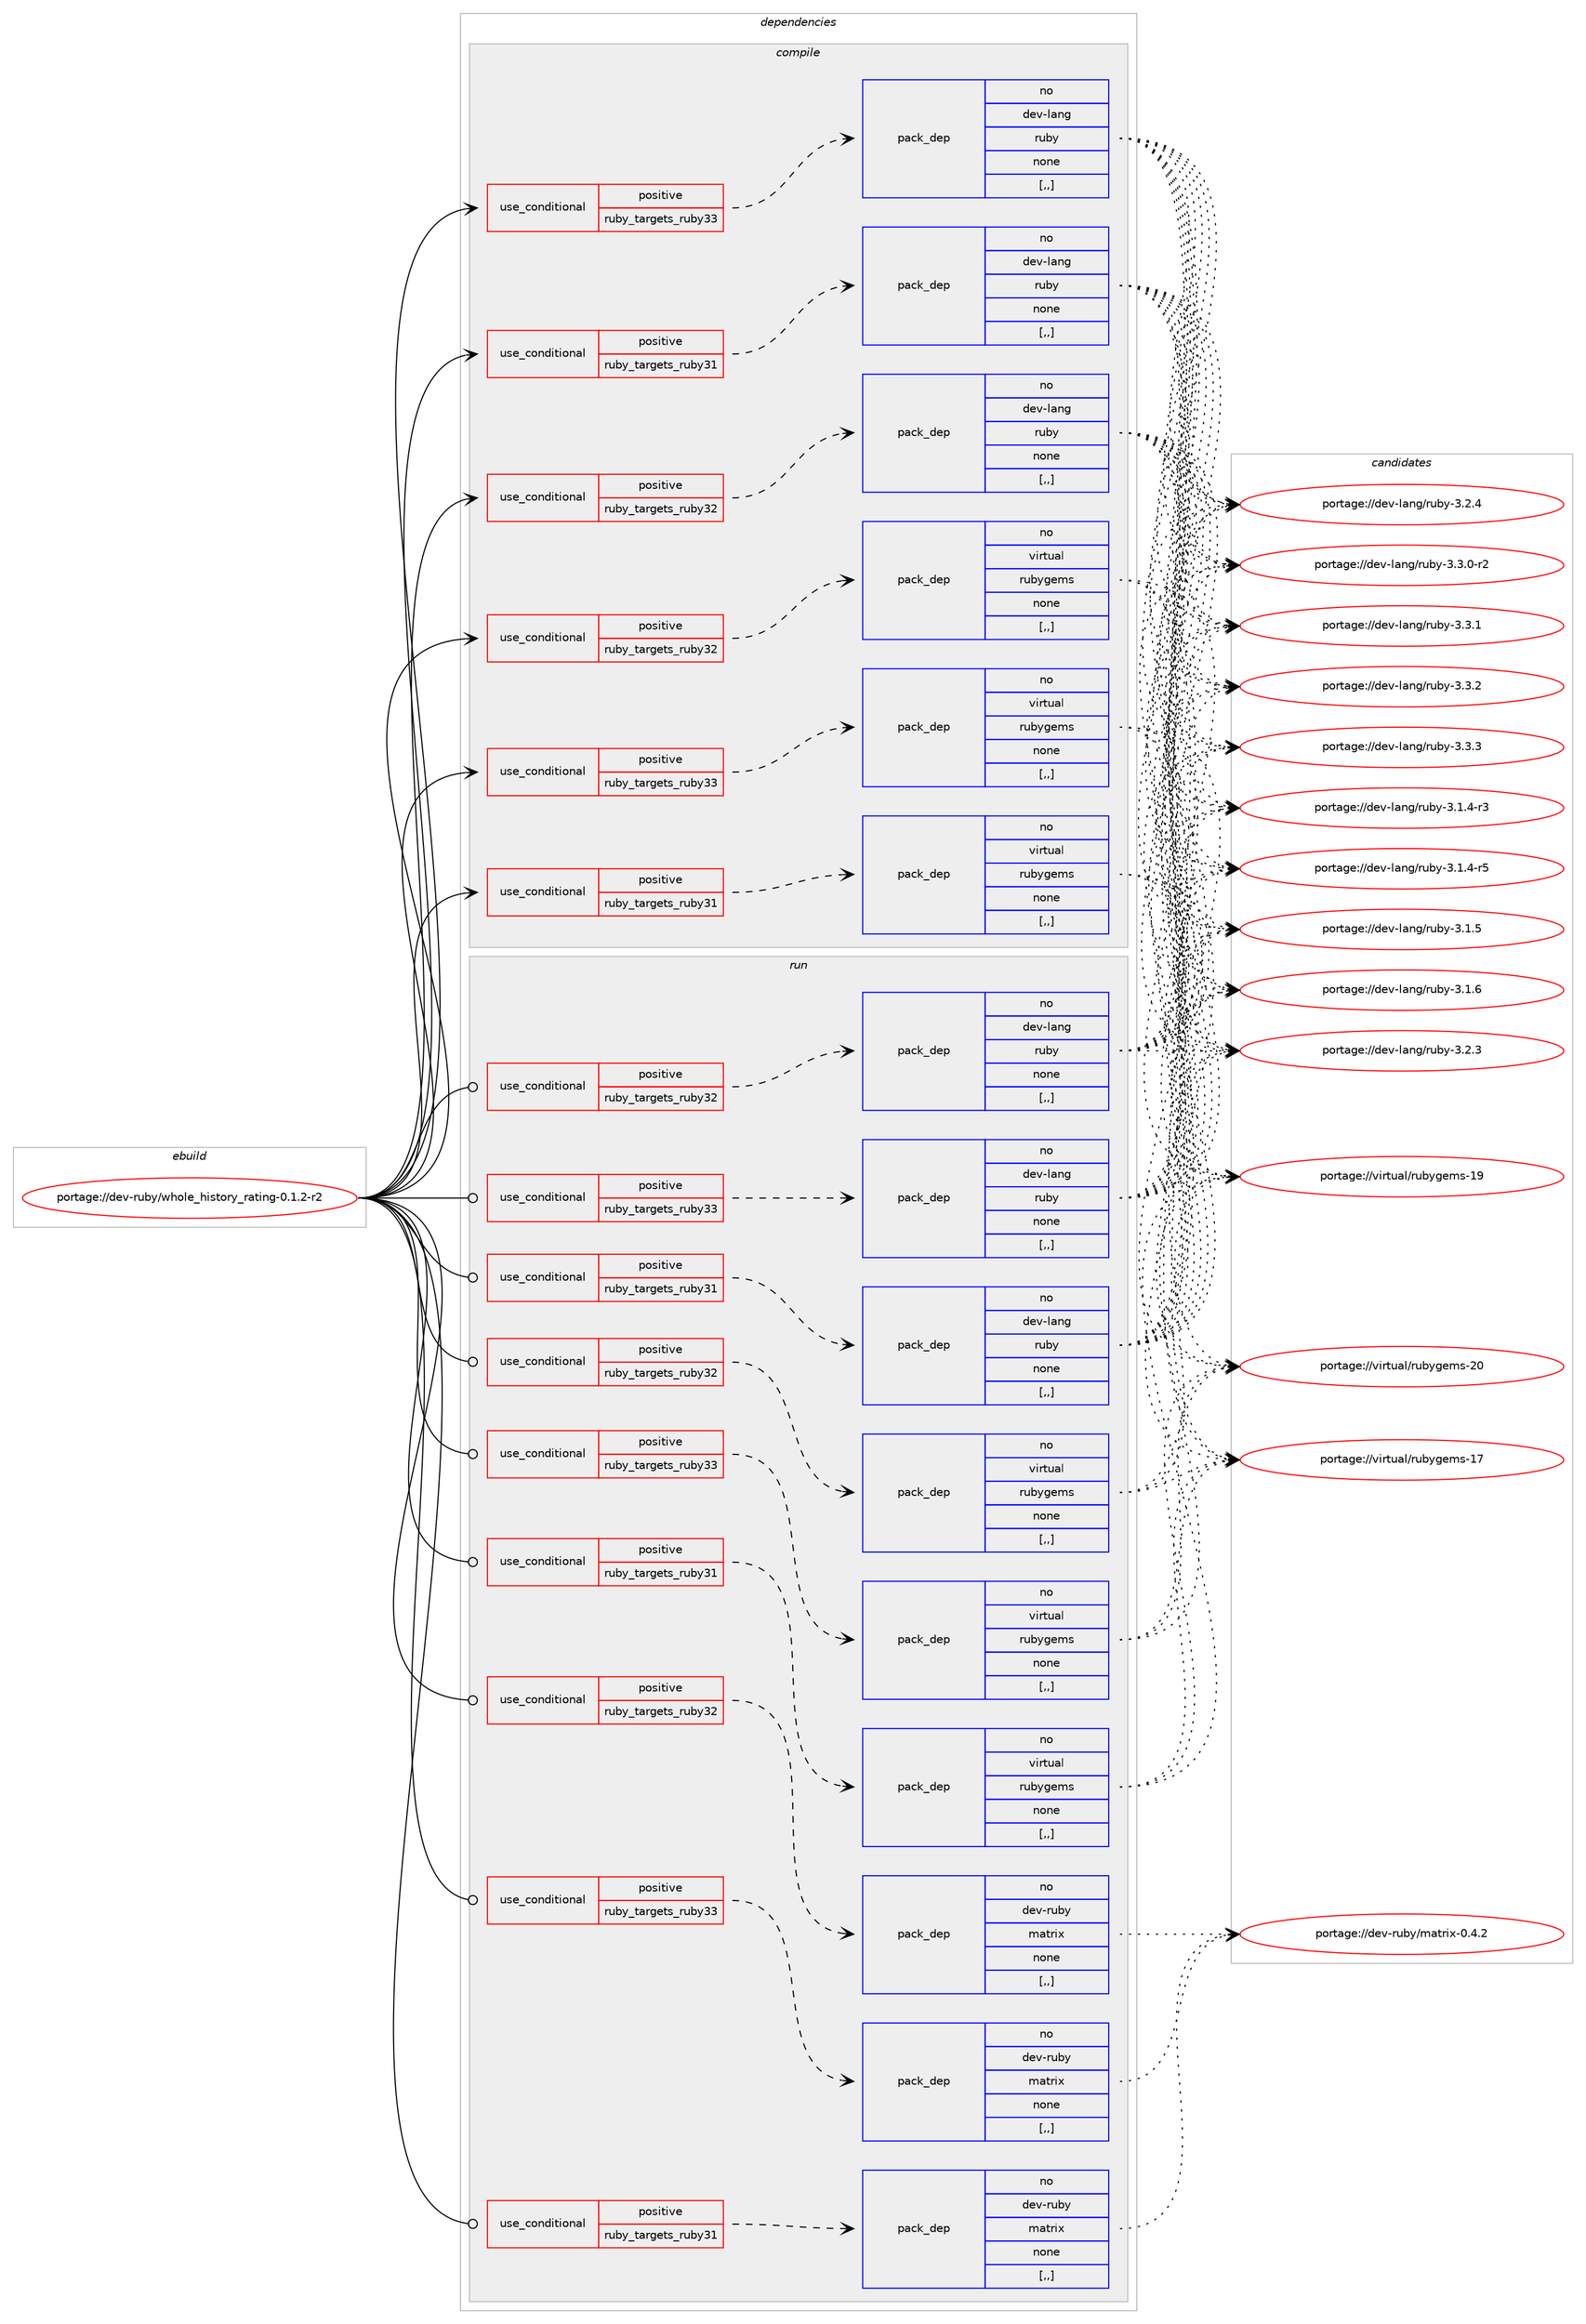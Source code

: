 digraph prolog {

# *************
# Graph options
# *************

newrank=true;
concentrate=true;
compound=true;
graph [rankdir=LR,fontname=Helvetica,fontsize=10,ranksep=1.5];#, ranksep=2.5, nodesep=0.2];
edge  [arrowhead=vee];
node  [fontname=Helvetica,fontsize=10];

# **********
# The ebuild
# **********

subgraph cluster_leftcol {
color=gray;
rank=same;
label=<<i>ebuild</i>>;
id [label="portage://dev-ruby/whole_history_rating-0.1.2-r2", color=red, width=4, href="../dev-ruby/whole_history_rating-0.1.2-r2.svg"];
}

# ****************
# The dependencies
# ****************

subgraph cluster_midcol {
color=gray;
label=<<i>dependencies</i>>;
subgraph cluster_compile {
fillcolor="#eeeeee";
style=filled;
label=<<i>compile</i>>;
subgraph cond57297 {
dependency203489 [label=<<TABLE BORDER="0" CELLBORDER="1" CELLSPACING="0" CELLPADDING="4"><TR><TD ROWSPAN="3" CELLPADDING="10">use_conditional</TD></TR><TR><TD>positive</TD></TR><TR><TD>ruby_targets_ruby31</TD></TR></TABLE>>, shape=none, color=red];
subgraph pack144820 {
dependency203490 [label=<<TABLE BORDER="0" CELLBORDER="1" CELLSPACING="0" CELLPADDING="4" WIDTH="220"><TR><TD ROWSPAN="6" CELLPADDING="30">pack_dep</TD></TR><TR><TD WIDTH="110">no</TD></TR><TR><TD>dev-lang</TD></TR><TR><TD>ruby</TD></TR><TR><TD>none</TD></TR><TR><TD>[,,]</TD></TR></TABLE>>, shape=none, color=blue];
}
dependency203489:e -> dependency203490:w [weight=20,style="dashed",arrowhead="vee"];
}
id:e -> dependency203489:w [weight=20,style="solid",arrowhead="vee"];
subgraph cond57298 {
dependency203491 [label=<<TABLE BORDER="0" CELLBORDER="1" CELLSPACING="0" CELLPADDING="4"><TR><TD ROWSPAN="3" CELLPADDING="10">use_conditional</TD></TR><TR><TD>positive</TD></TR><TR><TD>ruby_targets_ruby31</TD></TR></TABLE>>, shape=none, color=red];
subgraph pack144821 {
dependency203492 [label=<<TABLE BORDER="0" CELLBORDER="1" CELLSPACING="0" CELLPADDING="4" WIDTH="220"><TR><TD ROWSPAN="6" CELLPADDING="30">pack_dep</TD></TR><TR><TD WIDTH="110">no</TD></TR><TR><TD>virtual</TD></TR><TR><TD>rubygems</TD></TR><TR><TD>none</TD></TR><TR><TD>[,,]</TD></TR></TABLE>>, shape=none, color=blue];
}
dependency203491:e -> dependency203492:w [weight=20,style="dashed",arrowhead="vee"];
}
id:e -> dependency203491:w [weight=20,style="solid",arrowhead="vee"];
subgraph cond57299 {
dependency203493 [label=<<TABLE BORDER="0" CELLBORDER="1" CELLSPACING="0" CELLPADDING="4"><TR><TD ROWSPAN="3" CELLPADDING="10">use_conditional</TD></TR><TR><TD>positive</TD></TR><TR><TD>ruby_targets_ruby32</TD></TR></TABLE>>, shape=none, color=red];
subgraph pack144822 {
dependency203494 [label=<<TABLE BORDER="0" CELLBORDER="1" CELLSPACING="0" CELLPADDING="4" WIDTH="220"><TR><TD ROWSPAN="6" CELLPADDING="30">pack_dep</TD></TR><TR><TD WIDTH="110">no</TD></TR><TR><TD>dev-lang</TD></TR><TR><TD>ruby</TD></TR><TR><TD>none</TD></TR><TR><TD>[,,]</TD></TR></TABLE>>, shape=none, color=blue];
}
dependency203493:e -> dependency203494:w [weight=20,style="dashed",arrowhead="vee"];
}
id:e -> dependency203493:w [weight=20,style="solid",arrowhead="vee"];
subgraph cond57300 {
dependency203495 [label=<<TABLE BORDER="0" CELLBORDER="1" CELLSPACING="0" CELLPADDING="4"><TR><TD ROWSPAN="3" CELLPADDING="10">use_conditional</TD></TR><TR><TD>positive</TD></TR><TR><TD>ruby_targets_ruby32</TD></TR></TABLE>>, shape=none, color=red];
subgraph pack144823 {
dependency203496 [label=<<TABLE BORDER="0" CELLBORDER="1" CELLSPACING="0" CELLPADDING="4" WIDTH="220"><TR><TD ROWSPAN="6" CELLPADDING="30">pack_dep</TD></TR><TR><TD WIDTH="110">no</TD></TR><TR><TD>virtual</TD></TR><TR><TD>rubygems</TD></TR><TR><TD>none</TD></TR><TR><TD>[,,]</TD></TR></TABLE>>, shape=none, color=blue];
}
dependency203495:e -> dependency203496:w [weight=20,style="dashed",arrowhead="vee"];
}
id:e -> dependency203495:w [weight=20,style="solid",arrowhead="vee"];
subgraph cond57301 {
dependency203497 [label=<<TABLE BORDER="0" CELLBORDER="1" CELLSPACING="0" CELLPADDING="4"><TR><TD ROWSPAN="3" CELLPADDING="10">use_conditional</TD></TR><TR><TD>positive</TD></TR><TR><TD>ruby_targets_ruby33</TD></TR></TABLE>>, shape=none, color=red];
subgraph pack144824 {
dependency203498 [label=<<TABLE BORDER="0" CELLBORDER="1" CELLSPACING="0" CELLPADDING="4" WIDTH="220"><TR><TD ROWSPAN="6" CELLPADDING="30">pack_dep</TD></TR><TR><TD WIDTH="110">no</TD></TR><TR><TD>dev-lang</TD></TR><TR><TD>ruby</TD></TR><TR><TD>none</TD></TR><TR><TD>[,,]</TD></TR></TABLE>>, shape=none, color=blue];
}
dependency203497:e -> dependency203498:w [weight=20,style="dashed",arrowhead="vee"];
}
id:e -> dependency203497:w [weight=20,style="solid",arrowhead="vee"];
subgraph cond57302 {
dependency203499 [label=<<TABLE BORDER="0" CELLBORDER="1" CELLSPACING="0" CELLPADDING="4"><TR><TD ROWSPAN="3" CELLPADDING="10">use_conditional</TD></TR><TR><TD>positive</TD></TR><TR><TD>ruby_targets_ruby33</TD></TR></TABLE>>, shape=none, color=red];
subgraph pack144825 {
dependency203500 [label=<<TABLE BORDER="0" CELLBORDER="1" CELLSPACING="0" CELLPADDING="4" WIDTH="220"><TR><TD ROWSPAN="6" CELLPADDING="30">pack_dep</TD></TR><TR><TD WIDTH="110">no</TD></TR><TR><TD>virtual</TD></TR><TR><TD>rubygems</TD></TR><TR><TD>none</TD></TR><TR><TD>[,,]</TD></TR></TABLE>>, shape=none, color=blue];
}
dependency203499:e -> dependency203500:w [weight=20,style="dashed",arrowhead="vee"];
}
id:e -> dependency203499:w [weight=20,style="solid",arrowhead="vee"];
}
subgraph cluster_compileandrun {
fillcolor="#eeeeee";
style=filled;
label=<<i>compile and run</i>>;
}
subgraph cluster_run {
fillcolor="#eeeeee";
style=filled;
label=<<i>run</i>>;
subgraph cond57303 {
dependency203501 [label=<<TABLE BORDER="0" CELLBORDER="1" CELLSPACING="0" CELLPADDING="4"><TR><TD ROWSPAN="3" CELLPADDING="10">use_conditional</TD></TR><TR><TD>positive</TD></TR><TR><TD>ruby_targets_ruby31</TD></TR></TABLE>>, shape=none, color=red];
subgraph pack144826 {
dependency203502 [label=<<TABLE BORDER="0" CELLBORDER="1" CELLSPACING="0" CELLPADDING="4" WIDTH="220"><TR><TD ROWSPAN="6" CELLPADDING="30">pack_dep</TD></TR><TR><TD WIDTH="110">no</TD></TR><TR><TD>dev-lang</TD></TR><TR><TD>ruby</TD></TR><TR><TD>none</TD></TR><TR><TD>[,,]</TD></TR></TABLE>>, shape=none, color=blue];
}
dependency203501:e -> dependency203502:w [weight=20,style="dashed",arrowhead="vee"];
}
id:e -> dependency203501:w [weight=20,style="solid",arrowhead="odot"];
subgraph cond57304 {
dependency203503 [label=<<TABLE BORDER="0" CELLBORDER="1" CELLSPACING="0" CELLPADDING="4"><TR><TD ROWSPAN="3" CELLPADDING="10">use_conditional</TD></TR><TR><TD>positive</TD></TR><TR><TD>ruby_targets_ruby31</TD></TR></TABLE>>, shape=none, color=red];
subgraph pack144827 {
dependency203504 [label=<<TABLE BORDER="0" CELLBORDER="1" CELLSPACING="0" CELLPADDING="4" WIDTH="220"><TR><TD ROWSPAN="6" CELLPADDING="30">pack_dep</TD></TR><TR><TD WIDTH="110">no</TD></TR><TR><TD>dev-ruby</TD></TR><TR><TD>matrix</TD></TR><TR><TD>none</TD></TR><TR><TD>[,,]</TD></TR></TABLE>>, shape=none, color=blue];
}
dependency203503:e -> dependency203504:w [weight=20,style="dashed",arrowhead="vee"];
}
id:e -> dependency203503:w [weight=20,style="solid",arrowhead="odot"];
subgraph cond57305 {
dependency203505 [label=<<TABLE BORDER="0" CELLBORDER="1" CELLSPACING="0" CELLPADDING="4"><TR><TD ROWSPAN="3" CELLPADDING="10">use_conditional</TD></TR><TR><TD>positive</TD></TR><TR><TD>ruby_targets_ruby31</TD></TR></TABLE>>, shape=none, color=red];
subgraph pack144828 {
dependency203506 [label=<<TABLE BORDER="0" CELLBORDER="1" CELLSPACING="0" CELLPADDING="4" WIDTH="220"><TR><TD ROWSPAN="6" CELLPADDING="30">pack_dep</TD></TR><TR><TD WIDTH="110">no</TD></TR><TR><TD>virtual</TD></TR><TR><TD>rubygems</TD></TR><TR><TD>none</TD></TR><TR><TD>[,,]</TD></TR></TABLE>>, shape=none, color=blue];
}
dependency203505:e -> dependency203506:w [weight=20,style="dashed",arrowhead="vee"];
}
id:e -> dependency203505:w [weight=20,style="solid",arrowhead="odot"];
subgraph cond57306 {
dependency203507 [label=<<TABLE BORDER="0" CELLBORDER="1" CELLSPACING="0" CELLPADDING="4"><TR><TD ROWSPAN="3" CELLPADDING="10">use_conditional</TD></TR><TR><TD>positive</TD></TR><TR><TD>ruby_targets_ruby32</TD></TR></TABLE>>, shape=none, color=red];
subgraph pack144829 {
dependency203508 [label=<<TABLE BORDER="0" CELLBORDER="1" CELLSPACING="0" CELLPADDING="4" WIDTH="220"><TR><TD ROWSPAN="6" CELLPADDING="30">pack_dep</TD></TR><TR><TD WIDTH="110">no</TD></TR><TR><TD>dev-lang</TD></TR><TR><TD>ruby</TD></TR><TR><TD>none</TD></TR><TR><TD>[,,]</TD></TR></TABLE>>, shape=none, color=blue];
}
dependency203507:e -> dependency203508:w [weight=20,style="dashed",arrowhead="vee"];
}
id:e -> dependency203507:w [weight=20,style="solid",arrowhead="odot"];
subgraph cond57307 {
dependency203509 [label=<<TABLE BORDER="0" CELLBORDER="1" CELLSPACING="0" CELLPADDING="4"><TR><TD ROWSPAN="3" CELLPADDING="10">use_conditional</TD></TR><TR><TD>positive</TD></TR><TR><TD>ruby_targets_ruby32</TD></TR></TABLE>>, shape=none, color=red];
subgraph pack144830 {
dependency203510 [label=<<TABLE BORDER="0" CELLBORDER="1" CELLSPACING="0" CELLPADDING="4" WIDTH="220"><TR><TD ROWSPAN="6" CELLPADDING="30">pack_dep</TD></TR><TR><TD WIDTH="110">no</TD></TR><TR><TD>dev-ruby</TD></TR><TR><TD>matrix</TD></TR><TR><TD>none</TD></TR><TR><TD>[,,]</TD></TR></TABLE>>, shape=none, color=blue];
}
dependency203509:e -> dependency203510:w [weight=20,style="dashed",arrowhead="vee"];
}
id:e -> dependency203509:w [weight=20,style="solid",arrowhead="odot"];
subgraph cond57308 {
dependency203511 [label=<<TABLE BORDER="0" CELLBORDER="1" CELLSPACING="0" CELLPADDING="4"><TR><TD ROWSPAN="3" CELLPADDING="10">use_conditional</TD></TR><TR><TD>positive</TD></TR><TR><TD>ruby_targets_ruby32</TD></TR></TABLE>>, shape=none, color=red];
subgraph pack144831 {
dependency203512 [label=<<TABLE BORDER="0" CELLBORDER="1" CELLSPACING="0" CELLPADDING="4" WIDTH="220"><TR><TD ROWSPAN="6" CELLPADDING="30">pack_dep</TD></TR><TR><TD WIDTH="110">no</TD></TR><TR><TD>virtual</TD></TR><TR><TD>rubygems</TD></TR><TR><TD>none</TD></TR><TR><TD>[,,]</TD></TR></TABLE>>, shape=none, color=blue];
}
dependency203511:e -> dependency203512:w [weight=20,style="dashed",arrowhead="vee"];
}
id:e -> dependency203511:w [weight=20,style="solid",arrowhead="odot"];
subgraph cond57309 {
dependency203513 [label=<<TABLE BORDER="0" CELLBORDER="1" CELLSPACING="0" CELLPADDING="4"><TR><TD ROWSPAN="3" CELLPADDING="10">use_conditional</TD></TR><TR><TD>positive</TD></TR><TR><TD>ruby_targets_ruby33</TD></TR></TABLE>>, shape=none, color=red];
subgraph pack144832 {
dependency203514 [label=<<TABLE BORDER="0" CELLBORDER="1" CELLSPACING="0" CELLPADDING="4" WIDTH="220"><TR><TD ROWSPAN="6" CELLPADDING="30">pack_dep</TD></TR><TR><TD WIDTH="110">no</TD></TR><TR><TD>dev-lang</TD></TR><TR><TD>ruby</TD></TR><TR><TD>none</TD></TR><TR><TD>[,,]</TD></TR></TABLE>>, shape=none, color=blue];
}
dependency203513:e -> dependency203514:w [weight=20,style="dashed",arrowhead="vee"];
}
id:e -> dependency203513:w [weight=20,style="solid",arrowhead="odot"];
subgraph cond57310 {
dependency203515 [label=<<TABLE BORDER="0" CELLBORDER="1" CELLSPACING="0" CELLPADDING="4"><TR><TD ROWSPAN="3" CELLPADDING="10">use_conditional</TD></TR><TR><TD>positive</TD></TR><TR><TD>ruby_targets_ruby33</TD></TR></TABLE>>, shape=none, color=red];
subgraph pack144833 {
dependency203516 [label=<<TABLE BORDER="0" CELLBORDER="1" CELLSPACING="0" CELLPADDING="4" WIDTH="220"><TR><TD ROWSPAN="6" CELLPADDING="30">pack_dep</TD></TR><TR><TD WIDTH="110">no</TD></TR><TR><TD>dev-ruby</TD></TR><TR><TD>matrix</TD></TR><TR><TD>none</TD></TR><TR><TD>[,,]</TD></TR></TABLE>>, shape=none, color=blue];
}
dependency203515:e -> dependency203516:w [weight=20,style="dashed",arrowhead="vee"];
}
id:e -> dependency203515:w [weight=20,style="solid",arrowhead="odot"];
subgraph cond57311 {
dependency203517 [label=<<TABLE BORDER="0" CELLBORDER="1" CELLSPACING="0" CELLPADDING="4"><TR><TD ROWSPAN="3" CELLPADDING="10">use_conditional</TD></TR><TR><TD>positive</TD></TR><TR><TD>ruby_targets_ruby33</TD></TR></TABLE>>, shape=none, color=red];
subgraph pack144834 {
dependency203518 [label=<<TABLE BORDER="0" CELLBORDER="1" CELLSPACING="0" CELLPADDING="4" WIDTH="220"><TR><TD ROWSPAN="6" CELLPADDING="30">pack_dep</TD></TR><TR><TD WIDTH="110">no</TD></TR><TR><TD>virtual</TD></TR><TR><TD>rubygems</TD></TR><TR><TD>none</TD></TR><TR><TD>[,,]</TD></TR></TABLE>>, shape=none, color=blue];
}
dependency203517:e -> dependency203518:w [weight=20,style="dashed",arrowhead="vee"];
}
id:e -> dependency203517:w [weight=20,style="solid",arrowhead="odot"];
}
}

# **************
# The candidates
# **************

subgraph cluster_choices {
rank=same;
color=gray;
label=<<i>candidates</i>>;

subgraph choice144820 {
color=black;
nodesep=1;
choice100101118451089711010347114117981214551464946524511451 [label="portage://dev-lang/ruby-3.1.4-r3", color=red, width=4,href="../dev-lang/ruby-3.1.4-r3.svg"];
choice100101118451089711010347114117981214551464946524511453 [label="portage://dev-lang/ruby-3.1.4-r5", color=red, width=4,href="../dev-lang/ruby-3.1.4-r5.svg"];
choice10010111845108971101034711411798121455146494653 [label="portage://dev-lang/ruby-3.1.5", color=red, width=4,href="../dev-lang/ruby-3.1.5.svg"];
choice10010111845108971101034711411798121455146494654 [label="portage://dev-lang/ruby-3.1.6", color=red, width=4,href="../dev-lang/ruby-3.1.6.svg"];
choice10010111845108971101034711411798121455146504651 [label="portage://dev-lang/ruby-3.2.3", color=red, width=4,href="../dev-lang/ruby-3.2.3.svg"];
choice10010111845108971101034711411798121455146504652 [label="portage://dev-lang/ruby-3.2.4", color=red, width=4,href="../dev-lang/ruby-3.2.4.svg"];
choice100101118451089711010347114117981214551465146484511450 [label="portage://dev-lang/ruby-3.3.0-r2", color=red, width=4,href="../dev-lang/ruby-3.3.0-r2.svg"];
choice10010111845108971101034711411798121455146514649 [label="portage://dev-lang/ruby-3.3.1", color=red, width=4,href="../dev-lang/ruby-3.3.1.svg"];
choice10010111845108971101034711411798121455146514650 [label="portage://dev-lang/ruby-3.3.2", color=red, width=4,href="../dev-lang/ruby-3.3.2.svg"];
choice10010111845108971101034711411798121455146514651 [label="portage://dev-lang/ruby-3.3.3", color=red, width=4,href="../dev-lang/ruby-3.3.3.svg"];
dependency203490:e -> choice100101118451089711010347114117981214551464946524511451:w [style=dotted,weight="100"];
dependency203490:e -> choice100101118451089711010347114117981214551464946524511453:w [style=dotted,weight="100"];
dependency203490:e -> choice10010111845108971101034711411798121455146494653:w [style=dotted,weight="100"];
dependency203490:e -> choice10010111845108971101034711411798121455146494654:w [style=dotted,weight="100"];
dependency203490:e -> choice10010111845108971101034711411798121455146504651:w [style=dotted,weight="100"];
dependency203490:e -> choice10010111845108971101034711411798121455146504652:w [style=dotted,weight="100"];
dependency203490:e -> choice100101118451089711010347114117981214551465146484511450:w [style=dotted,weight="100"];
dependency203490:e -> choice10010111845108971101034711411798121455146514649:w [style=dotted,weight="100"];
dependency203490:e -> choice10010111845108971101034711411798121455146514650:w [style=dotted,weight="100"];
dependency203490:e -> choice10010111845108971101034711411798121455146514651:w [style=dotted,weight="100"];
}
subgraph choice144821 {
color=black;
nodesep=1;
choice118105114116117971084711411798121103101109115454955 [label="portage://virtual/rubygems-17", color=red, width=4,href="../virtual/rubygems-17.svg"];
choice118105114116117971084711411798121103101109115454957 [label="portage://virtual/rubygems-19", color=red, width=4,href="../virtual/rubygems-19.svg"];
choice118105114116117971084711411798121103101109115455048 [label="portage://virtual/rubygems-20", color=red, width=4,href="../virtual/rubygems-20.svg"];
dependency203492:e -> choice118105114116117971084711411798121103101109115454955:w [style=dotted,weight="100"];
dependency203492:e -> choice118105114116117971084711411798121103101109115454957:w [style=dotted,weight="100"];
dependency203492:e -> choice118105114116117971084711411798121103101109115455048:w [style=dotted,weight="100"];
}
subgraph choice144822 {
color=black;
nodesep=1;
choice100101118451089711010347114117981214551464946524511451 [label="portage://dev-lang/ruby-3.1.4-r3", color=red, width=4,href="../dev-lang/ruby-3.1.4-r3.svg"];
choice100101118451089711010347114117981214551464946524511453 [label="portage://dev-lang/ruby-3.1.4-r5", color=red, width=4,href="../dev-lang/ruby-3.1.4-r5.svg"];
choice10010111845108971101034711411798121455146494653 [label="portage://dev-lang/ruby-3.1.5", color=red, width=4,href="../dev-lang/ruby-3.1.5.svg"];
choice10010111845108971101034711411798121455146494654 [label="portage://dev-lang/ruby-3.1.6", color=red, width=4,href="../dev-lang/ruby-3.1.6.svg"];
choice10010111845108971101034711411798121455146504651 [label="portage://dev-lang/ruby-3.2.3", color=red, width=4,href="../dev-lang/ruby-3.2.3.svg"];
choice10010111845108971101034711411798121455146504652 [label="portage://dev-lang/ruby-3.2.4", color=red, width=4,href="../dev-lang/ruby-3.2.4.svg"];
choice100101118451089711010347114117981214551465146484511450 [label="portage://dev-lang/ruby-3.3.0-r2", color=red, width=4,href="../dev-lang/ruby-3.3.0-r2.svg"];
choice10010111845108971101034711411798121455146514649 [label="portage://dev-lang/ruby-3.3.1", color=red, width=4,href="../dev-lang/ruby-3.3.1.svg"];
choice10010111845108971101034711411798121455146514650 [label="portage://dev-lang/ruby-3.3.2", color=red, width=4,href="../dev-lang/ruby-3.3.2.svg"];
choice10010111845108971101034711411798121455146514651 [label="portage://dev-lang/ruby-3.3.3", color=red, width=4,href="../dev-lang/ruby-3.3.3.svg"];
dependency203494:e -> choice100101118451089711010347114117981214551464946524511451:w [style=dotted,weight="100"];
dependency203494:e -> choice100101118451089711010347114117981214551464946524511453:w [style=dotted,weight="100"];
dependency203494:e -> choice10010111845108971101034711411798121455146494653:w [style=dotted,weight="100"];
dependency203494:e -> choice10010111845108971101034711411798121455146494654:w [style=dotted,weight="100"];
dependency203494:e -> choice10010111845108971101034711411798121455146504651:w [style=dotted,weight="100"];
dependency203494:e -> choice10010111845108971101034711411798121455146504652:w [style=dotted,weight="100"];
dependency203494:e -> choice100101118451089711010347114117981214551465146484511450:w [style=dotted,weight="100"];
dependency203494:e -> choice10010111845108971101034711411798121455146514649:w [style=dotted,weight="100"];
dependency203494:e -> choice10010111845108971101034711411798121455146514650:w [style=dotted,weight="100"];
dependency203494:e -> choice10010111845108971101034711411798121455146514651:w [style=dotted,weight="100"];
}
subgraph choice144823 {
color=black;
nodesep=1;
choice118105114116117971084711411798121103101109115454955 [label="portage://virtual/rubygems-17", color=red, width=4,href="../virtual/rubygems-17.svg"];
choice118105114116117971084711411798121103101109115454957 [label="portage://virtual/rubygems-19", color=red, width=4,href="../virtual/rubygems-19.svg"];
choice118105114116117971084711411798121103101109115455048 [label="portage://virtual/rubygems-20", color=red, width=4,href="../virtual/rubygems-20.svg"];
dependency203496:e -> choice118105114116117971084711411798121103101109115454955:w [style=dotted,weight="100"];
dependency203496:e -> choice118105114116117971084711411798121103101109115454957:w [style=dotted,weight="100"];
dependency203496:e -> choice118105114116117971084711411798121103101109115455048:w [style=dotted,weight="100"];
}
subgraph choice144824 {
color=black;
nodesep=1;
choice100101118451089711010347114117981214551464946524511451 [label="portage://dev-lang/ruby-3.1.4-r3", color=red, width=4,href="../dev-lang/ruby-3.1.4-r3.svg"];
choice100101118451089711010347114117981214551464946524511453 [label="portage://dev-lang/ruby-3.1.4-r5", color=red, width=4,href="../dev-lang/ruby-3.1.4-r5.svg"];
choice10010111845108971101034711411798121455146494653 [label="portage://dev-lang/ruby-3.1.5", color=red, width=4,href="../dev-lang/ruby-3.1.5.svg"];
choice10010111845108971101034711411798121455146494654 [label="portage://dev-lang/ruby-3.1.6", color=red, width=4,href="../dev-lang/ruby-3.1.6.svg"];
choice10010111845108971101034711411798121455146504651 [label="portage://dev-lang/ruby-3.2.3", color=red, width=4,href="../dev-lang/ruby-3.2.3.svg"];
choice10010111845108971101034711411798121455146504652 [label="portage://dev-lang/ruby-3.2.4", color=red, width=4,href="../dev-lang/ruby-3.2.4.svg"];
choice100101118451089711010347114117981214551465146484511450 [label="portage://dev-lang/ruby-3.3.0-r2", color=red, width=4,href="../dev-lang/ruby-3.3.0-r2.svg"];
choice10010111845108971101034711411798121455146514649 [label="portage://dev-lang/ruby-3.3.1", color=red, width=4,href="../dev-lang/ruby-3.3.1.svg"];
choice10010111845108971101034711411798121455146514650 [label="portage://dev-lang/ruby-3.3.2", color=red, width=4,href="../dev-lang/ruby-3.3.2.svg"];
choice10010111845108971101034711411798121455146514651 [label="portage://dev-lang/ruby-3.3.3", color=red, width=4,href="../dev-lang/ruby-3.3.3.svg"];
dependency203498:e -> choice100101118451089711010347114117981214551464946524511451:w [style=dotted,weight="100"];
dependency203498:e -> choice100101118451089711010347114117981214551464946524511453:w [style=dotted,weight="100"];
dependency203498:e -> choice10010111845108971101034711411798121455146494653:w [style=dotted,weight="100"];
dependency203498:e -> choice10010111845108971101034711411798121455146494654:w [style=dotted,weight="100"];
dependency203498:e -> choice10010111845108971101034711411798121455146504651:w [style=dotted,weight="100"];
dependency203498:e -> choice10010111845108971101034711411798121455146504652:w [style=dotted,weight="100"];
dependency203498:e -> choice100101118451089711010347114117981214551465146484511450:w [style=dotted,weight="100"];
dependency203498:e -> choice10010111845108971101034711411798121455146514649:w [style=dotted,weight="100"];
dependency203498:e -> choice10010111845108971101034711411798121455146514650:w [style=dotted,weight="100"];
dependency203498:e -> choice10010111845108971101034711411798121455146514651:w [style=dotted,weight="100"];
}
subgraph choice144825 {
color=black;
nodesep=1;
choice118105114116117971084711411798121103101109115454955 [label="portage://virtual/rubygems-17", color=red, width=4,href="../virtual/rubygems-17.svg"];
choice118105114116117971084711411798121103101109115454957 [label="portage://virtual/rubygems-19", color=red, width=4,href="../virtual/rubygems-19.svg"];
choice118105114116117971084711411798121103101109115455048 [label="portage://virtual/rubygems-20", color=red, width=4,href="../virtual/rubygems-20.svg"];
dependency203500:e -> choice118105114116117971084711411798121103101109115454955:w [style=dotted,weight="100"];
dependency203500:e -> choice118105114116117971084711411798121103101109115454957:w [style=dotted,weight="100"];
dependency203500:e -> choice118105114116117971084711411798121103101109115455048:w [style=dotted,weight="100"];
}
subgraph choice144826 {
color=black;
nodesep=1;
choice100101118451089711010347114117981214551464946524511451 [label="portage://dev-lang/ruby-3.1.4-r3", color=red, width=4,href="../dev-lang/ruby-3.1.4-r3.svg"];
choice100101118451089711010347114117981214551464946524511453 [label="portage://dev-lang/ruby-3.1.4-r5", color=red, width=4,href="../dev-lang/ruby-3.1.4-r5.svg"];
choice10010111845108971101034711411798121455146494653 [label="portage://dev-lang/ruby-3.1.5", color=red, width=4,href="../dev-lang/ruby-3.1.5.svg"];
choice10010111845108971101034711411798121455146494654 [label="portage://dev-lang/ruby-3.1.6", color=red, width=4,href="../dev-lang/ruby-3.1.6.svg"];
choice10010111845108971101034711411798121455146504651 [label="portage://dev-lang/ruby-3.2.3", color=red, width=4,href="../dev-lang/ruby-3.2.3.svg"];
choice10010111845108971101034711411798121455146504652 [label="portage://dev-lang/ruby-3.2.4", color=red, width=4,href="../dev-lang/ruby-3.2.4.svg"];
choice100101118451089711010347114117981214551465146484511450 [label="portage://dev-lang/ruby-3.3.0-r2", color=red, width=4,href="../dev-lang/ruby-3.3.0-r2.svg"];
choice10010111845108971101034711411798121455146514649 [label="portage://dev-lang/ruby-3.3.1", color=red, width=4,href="../dev-lang/ruby-3.3.1.svg"];
choice10010111845108971101034711411798121455146514650 [label="portage://dev-lang/ruby-3.3.2", color=red, width=4,href="../dev-lang/ruby-3.3.2.svg"];
choice10010111845108971101034711411798121455146514651 [label="portage://dev-lang/ruby-3.3.3", color=red, width=4,href="../dev-lang/ruby-3.3.3.svg"];
dependency203502:e -> choice100101118451089711010347114117981214551464946524511451:w [style=dotted,weight="100"];
dependency203502:e -> choice100101118451089711010347114117981214551464946524511453:w [style=dotted,weight="100"];
dependency203502:e -> choice10010111845108971101034711411798121455146494653:w [style=dotted,weight="100"];
dependency203502:e -> choice10010111845108971101034711411798121455146494654:w [style=dotted,weight="100"];
dependency203502:e -> choice10010111845108971101034711411798121455146504651:w [style=dotted,weight="100"];
dependency203502:e -> choice10010111845108971101034711411798121455146504652:w [style=dotted,weight="100"];
dependency203502:e -> choice100101118451089711010347114117981214551465146484511450:w [style=dotted,weight="100"];
dependency203502:e -> choice10010111845108971101034711411798121455146514649:w [style=dotted,weight="100"];
dependency203502:e -> choice10010111845108971101034711411798121455146514650:w [style=dotted,weight="100"];
dependency203502:e -> choice10010111845108971101034711411798121455146514651:w [style=dotted,weight="100"];
}
subgraph choice144827 {
color=black;
nodesep=1;
choice10010111845114117981214710997116114105120454846524650 [label="portage://dev-ruby/matrix-0.4.2", color=red, width=4,href="../dev-ruby/matrix-0.4.2.svg"];
dependency203504:e -> choice10010111845114117981214710997116114105120454846524650:w [style=dotted,weight="100"];
}
subgraph choice144828 {
color=black;
nodesep=1;
choice118105114116117971084711411798121103101109115454955 [label="portage://virtual/rubygems-17", color=red, width=4,href="../virtual/rubygems-17.svg"];
choice118105114116117971084711411798121103101109115454957 [label="portage://virtual/rubygems-19", color=red, width=4,href="../virtual/rubygems-19.svg"];
choice118105114116117971084711411798121103101109115455048 [label="portage://virtual/rubygems-20", color=red, width=4,href="../virtual/rubygems-20.svg"];
dependency203506:e -> choice118105114116117971084711411798121103101109115454955:w [style=dotted,weight="100"];
dependency203506:e -> choice118105114116117971084711411798121103101109115454957:w [style=dotted,weight="100"];
dependency203506:e -> choice118105114116117971084711411798121103101109115455048:w [style=dotted,weight="100"];
}
subgraph choice144829 {
color=black;
nodesep=1;
choice100101118451089711010347114117981214551464946524511451 [label="portage://dev-lang/ruby-3.1.4-r3", color=red, width=4,href="../dev-lang/ruby-3.1.4-r3.svg"];
choice100101118451089711010347114117981214551464946524511453 [label="portage://dev-lang/ruby-3.1.4-r5", color=red, width=4,href="../dev-lang/ruby-3.1.4-r5.svg"];
choice10010111845108971101034711411798121455146494653 [label="portage://dev-lang/ruby-3.1.5", color=red, width=4,href="../dev-lang/ruby-3.1.5.svg"];
choice10010111845108971101034711411798121455146494654 [label="portage://dev-lang/ruby-3.1.6", color=red, width=4,href="../dev-lang/ruby-3.1.6.svg"];
choice10010111845108971101034711411798121455146504651 [label="portage://dev-lang/ruby-3.2.3", color=red, width=4,href="../dev-lang/ruby-3.2.3.svg"];
choice10010111845108971101034711411798121455146504652 [label="portage://dev-lang/ruby-3.2.4", color=red, width=4,href="../dev-lang/ruby-3.2.4.svg"];
choice100101118451089711010347114117981214551465146484511450 [label="portage://dev-lang/ruby-3.3.0-r2", color=red, width=4,href="../dev-lang/ruby-3.3.0-r2.svg"];
choice10010111845108971101034711411798121455146514649 [label="portage://dev-lang/ruby-3.3.1", color=red, width=4,href="../dev-lang/ruby-3.3.1.svg"];
choice10010111845108971101034711411798121455146514650 [label="portage://dev-lang/ruby-3.3.2", color=red, width=4,href="../dev-lang/ruby-3.3.2.svg"];
choice10010111845108971101034711411798121455146514651 [label="portage://dev-lang/ruby-3.3.3", color=red, width=4,href="../dev-lang/ruby-3.3.3.svg"];
dependency203508:e -> choice100101118451089711010347114117981214551464946524511451:w [style=dotted,weight="100"];
dependency203508:e -> choice100101118451089711010347114117981214551464946524511453:w [style=dotted,weight="100"];
dependency203508:e -> choice10010111845108971101034711411798121455146494653:w [style=dotted,weight="100"];
dependency203508:e -> choice10010111845108971101034711411798121455146494654:w [style=dotted,weight="100"];
dependency203508:e -> choice10010111845108971101034711411798121455146504651:w [style=dotted,weight="100"];
dependency203508:e -> choice10010111845108971101034711411798121455146504652:w [style=dotted,weight="100"];
dependency203508:e -> choice100101118451089711010347114117981214551465146484511450:w [style=dotted,weight="100"];
dependency203508:e -> choice10010111845108971101034711411798121455146514649:w [style=dotted,weight="100"];
dependency203508:e -> choice10010111845108971101034711411798121455146514650:w [style=dotted,weight="100"];
dependency203508:e -> choice10010111845108971101034711411798121455146514651:w [style=dotted,weight="100"];
}
subgraph choice144830 {
color=black;
nodesep=1;
choice10010111845114117981214710997116114105120454846524650 [label="portage://dev-ruby/matrix-0.4.2", color=red, width=4,href="../dev-ruby/matrix-0.4.2.svg"];
dependency203510:e -> choice10010111845114117981214710997116114105120454846524650:w [style=dotted,weight="100"];
}
subgraph choice144831 {
color=black;
nodesep=1;
choice118105114116117971084711411798121103101109115454955 [label="portage://virtual/rubygems-17", color=red, width=4,href="../virtual/rubygems-17.svg"];
choice118105114116117971084711411798121103101109115454957 [label="portage://virtual/rubygems-19", color=red, width=4,href="../virtual/rubygems-19.svg"];
choice118105114116117971084711411798121103101109115455048 [label="portage://virtual/rubygems-20", color=red, width=4,href="../virtual/rubygems-20.svg"];
dependency203512:e -> choice118105114116117971084711411798121103101109115454955:w [style=dotted,weight="100"];
dependency203512:e -> choice118105114116117971084711411798121103101109115454957:w [style=dotted,weight="100"];
dependency203512:e -> choice118105114116117971084711411798121103101109115455048:w [style=dotted,weight="100"];
}
subgraph choice144832 {
color=black;
nodesep=1;
choice100101118451089711010347114117981214551464946524511451 [label="portage://dev-lang/ruby-3.1.4-r3", color=red, width=4,href="../dev-lang/ruby-3.1.4-r3.svg"];
choice100101118451089711010347114117981214551464946524511453 [label="portage://dev-lang/ruby-3.1.4-r5", color=red, width=4,href="../dev-lang/ruby-3.1.4-r5.svg"];
choice10010111845108971101034711411798121455146494653 [label="portage://dev-lang/ruby-3.1.5", color=red, width=4,href="../dev-lang/ruby-3.1.5.svg"];
choice10010111845108971101034711411798121455146494654 [label="portage://dev-lang/ruby-3.1.6", color=red, width=4,href="../dev-lang/ruby-3.1.6.svg"];
choice10010111845108971101034711411798121455146504651 [label="portage://dev-lang/ruby-3.2.3", color=red, width=4,href="../dev-lang/ruby-3.2.3.svg"];
choice10010111845108971101034711411798121455146504652 [label="portage://dev-lang/ruby-3.2.4", color=red, width=4,href="../dev-lang/ruby-3.2.4.svg"];
choice100101118451089711010347114117981214551465146484511450 [label="portage://dev-lang/ruby-3.3.0-r2", color=red, width=4,href="../dev-lang/ruby-3.3.0-r2.svg"];
choice10010111845108971101034711411798121455146514649 [label="portage://dev-lang/ruby-3.3.1", color=red, width=4,href="../dev-lang/ruby-3.3.1.svg"];
choice10010111845108971101034711411798121455146514650 [label="portage://dev-lang/ruby-3.3.2", color=red, width=4,href="../dev-lang/ruby-3.3.2.svg"];
choice10010111845108971101034711411798121455146514651 [label="portage://dev-lang/ruby-3.3.3", color=red, width=4,href="../dev-lang/ruby-3.3.3.svg"];
dependency203514:e -> choice100101118451089711010347114117981214551464946524511451:w [style=dotted,weight="100"];
dependency203514:e -> choice100101118451089711010347114117981214551464946524511453:w [style=dotted,weight="100"];
dependency203514:e -> choice10010111845108971101034711411798121455146494653:w [style=dotted,weight="100"];
dependency203514:e -> choice10010111845108971101034711411798121455146494654:w [style=dotted,weight="100"];
dependency203514:e -> choice10010111845108971101034711411798121455146504651:w [style=dotted,weight="100"];
dependency203514:e -> choice10010111845108971101034711411798121455146504652:w [style=dotted,weight="100"];
dependency203514:e -> choice100101118451089711010347114117981214551465146484511450:w [style=dotted,weight="100"];
dependency203514:e -> choice10010111845108971101034711411798121455146514649:w [style=dotted,weight="100"];
dependency203514:e -> choice10010111845108971101034711411798121455146514650:w [style=dotted,weight="100"];
dependency203514:e -> choice10010111845108971101034711411798121455146514651:w [style=dotted,weight="100"];
}
subgraph choice144833 {
color=black;
nodesep=1;
choice10010111845114117981214710997116114105120454846524650 [label="portage://dev-ruby/matrix-0.4.2", color=red, width=4,href="../dev-ruby/matrix-0.4.2.svg"];
dependency203516:e -> choice10010111845114117981214710997116114105120454846524650:w [style=dotted,weight="100"];
}
subgraph choice144834 {
color=black;
nodesep=1;
choice118105114116117971084711411798121103101109115454955 [label="portage://virtual/rubygems-17", color=red, width=4,href="../virtual/rubygems-17.svg"];
choice118105114116117971084711411798121103101109115454957 [label="portage://virtual/rubygems-19", color=red, width=4,href="../virtual/rubygems-19.svg"];
choice118105114116117971084711411798121103101109115455048 [label="portage://virtual/rubygems-20", color=red, width=4,href="../virtual/rubygems-20.svg"];
dependency203518:e -> choice118105114116117971084711411798121103101109115454955:w [style=dotted,weight="100"];
dependency203518:e -> choice118105114116117971084711411798121103101109115454957:w [style=dotted,weight="100"];
dependency203518:e -> choice118105114116117971084711411798121103101109115455048:w [style=dotted,weight="100"];
}
}

}
